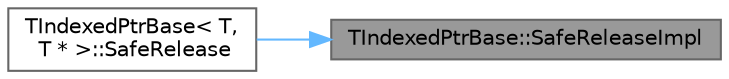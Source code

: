 digraph "TIndexedPtrBase::SafeReleaseImpl"
{
 // INTERACTIVE_SVG=YES
 // LATEX_PDF_SIZE
  bgcolor="transparent";
  edge [fontname=Helvetica,fontsize=10,labelfontname=Helvetica,labelfontsize=10];
  node [fontname=Helvetica,fontsize=10,shape=box,height=0.2,width=0.4];
  rankdir="RL";
  Node1 [id="Node000001",label="TIndexedPtrBase::SafeReleaseImpl",height=0.2,width=0.4,color="gray40", fillcolor="grey60", style="filled", fontcolor="black",tooltip=" "];
  Node1 -> Node2 [id="edge1_Node000001_Node000002",dir="back",color="steelblue1",style="solid",tooltip=" "];
  Node2 [id="Node000002",label="TIndexedPtrBase\< T,\l T * \>::SafeRelease",height=0.2,width=0.4,color="grey40", fillcolor="white", style="filled",URL="$dd/d95/classTIndexedPtrBase.html#afc078c380a38f44e0a29fd60a6519d85",tooltip=" "];
}
